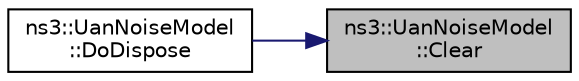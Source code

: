 digraph "ns3::UanNoiseModel::Clear"
{
 // LATEX_PDF_SIZE
  edge [fontname="Helvetica",fontsize="10",labelfontname="Helvetica",labelfontsize="10"];
  node [fontname="Helvetica",fontsize="10",shape=record];
  rankdir="RL";
  Node1 [label="ns3::UanNoiseModel\l::Clear",height=0.2,width=0.4,color="black", fillcolor="grey75", style="filled", fontcolor="black",tooltip="Clear all pointer references."];
  Node1 -> Node2 [dir="back",color="midnightblue",fontsize="10",style="solid",fontname="Helvetica"];
  Node2 [label="ns3::UanNoiseModel\l::DoDispose",height=0.2,width=0.4,color="black", fillcolor="white", style="filled",URL="$classns3_1_1_uan_noise_model.html#a8e997aa544ed9294dc87ed170b376c00",tooltip="Destructor implementation."];
}
